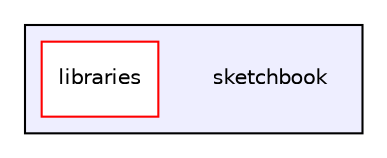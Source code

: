 digraph "sketchbook" {
  compound=true
  node [ fontsize="10", fontname="Helvetica"];
  edge [ labelfontsize="10", labelfontname="Helvetica"];
  subgraph clusterdir_57e3097d5bf8259ea406c6ee741d086f {
    graph [ bgcolor="#eeeeff", pencolor="black", label="" URL="dir_57e3097d5bf8259ea406c6ee741d086f.html"];
    dir_57e3097d5bf8259ea406c6ee741d086f [shape=plaintext label="sketchbook"];
    dir_1f230a50cb8328eed74ee6db218aa7d6 [shape=box label="libraries" color="red" fillcolor="white" style="filled" URL="dir_1f230a50cb8328eed74ee6db218aa7d6.html"];
  }
}
